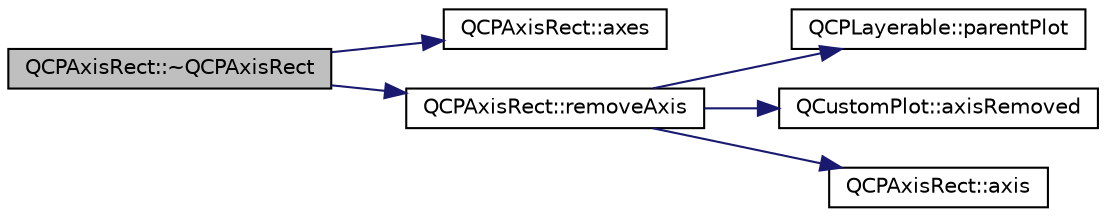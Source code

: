 digraph "QCPAxisRect::~QCPAxisRect"
{
  edge [fontname="Helvetica",fontsize="10",labelfontname="Helvetica",labelfontsize="10"];
  node [fontname="Helvetica",fontsize="10",shape=record];
  rankdir="LR";
  Node1 [label="QCPAxisRect::~QCPAxisRect",height=0.2,width=0.4,color="black", fillcolor="grey75", style="filled", fontcolor="black"];
  Node1 -> Node2 [color="midnightblue",fontsize="10",style="solid",fontname="Helvetica"];
  Node2 [label="QCPAxisRect::axes",height=0.2,width=0.4,color="black", fillcolor="white", style="filled",URL="$class_q_c_p_axis_rect.html#a18dcdc0dd6c7520bc9f3d15a7a3feec2"];
  Node1 -> Node3 [color="midnightblue",fontsize="10",style="solid",fontname="Helvetica"];
  Node3 [label="QCPAxisRect::removeAxis",height=0.2,width=0.4,color="black", fillcolor="white", style="filled",URL="$class_q_c_p_axis_rect.html#a03c39cd9704f0d36fb6cf980cdddcbaa"];
  Node3 -> Node4 [color="midnightblue",fontsize="10",style="solid",fontname="Helvetica"];
  Node4 [label="QCPLayerable::parentPlot",height=0.2,width=0.4,color="black", fillcolor="white", style="filled",URL="$class_q_c_p_layerable.html#ab7e0e94461566093d36ffc0f5312b109"];
  Node3 -> Node5 [color="midnightblue",fontsize="10",style="solid",fontname="Helvetica"];
  Node5 [label="QCustomPlot::axisRemoved",height=0.2,width=0.4,color="black", fillcolor="white", style="filled",URL="$class_q_custom_plot.html#a8b46607021c463c94709d3504951cb47"];
  Node3 -> Node6 [color="midnightblue",fontsize="10",style="solid",fontname="Helvetica"];
  Node6 [label="QCPAxisRect::axis",height=0.2,width=0.4,color="black", fillcolor="white", style="filled",URL="$class_q_c_p_axis_rect.html#a560de44e47a4af0f86c59102a094b1e4"];
}
